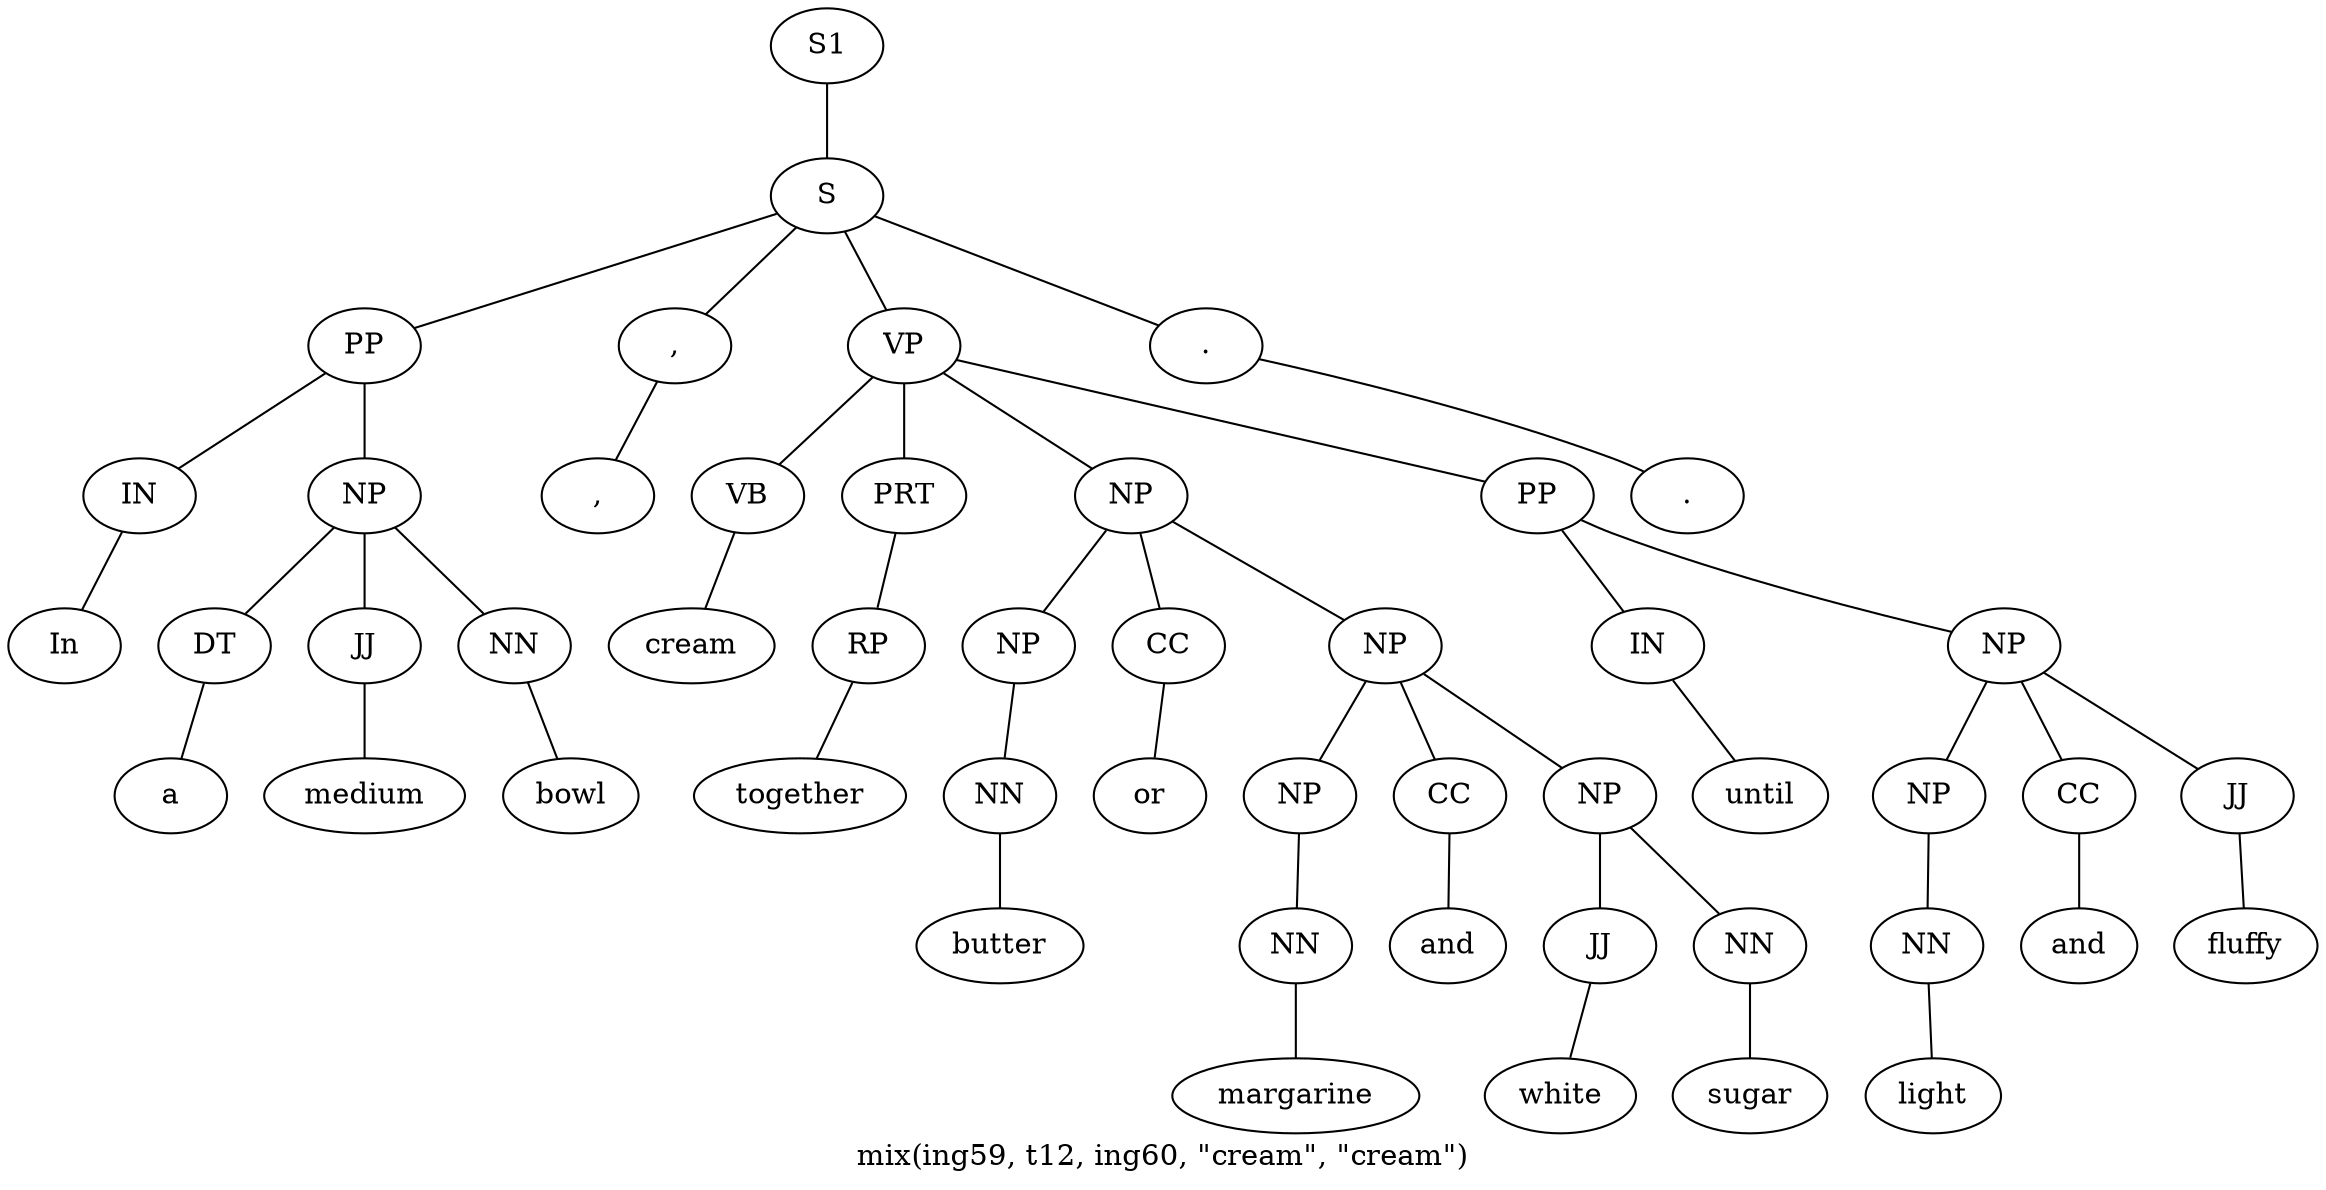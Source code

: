 graph SyntaxGraph {
	label = "mix(ing59, t12, ing60, \"cream\", \"cream\")";
	Node0 [label="S1"];
	Node1 [label="S"];
	Node2 [label="PP"];
	Node3 [label="IN"];
	Node4 [label="In"];
	Node5 [label="NP"];
	Node6 [label="DT"];
	Node7 [label="a"];
	Node8 [label="JJ"];
	Node9 [label="medium"];
	Node10 [label="NN"];
	Node11 [label="bowl"];
	Node12 [label=","];
	Node13 [label=","];
	Node14 [label="VP"];
	Node15 [label="VB"];
	Node16 [label="cream"];
	Node17 [label="PRT"];
	Node18 [label="RP"];
	Node19 [label="together"];
	Node20 [label="NP"];
	Node21 [label="NP"];
	Node22 [label="NN"];
	Node23 [label="butter"];
	Node24 [label="CC"];
	Node25 [label="or"];
	Node26 [label="NP"];
	Node27 [label="NP"];
	Node28 [label="NN"];
	Node29 [label="margarine"];
	Node30 [label="CC"];
	Node31 [label="and"];
	Node32 [label="NP"];
	Node33 [label="JJ"];
	Node34 [label="white"];
	Node35 [label="NN"];
	Node36 [label="sugar"];
	Node37 [label="PP"];
	Node38 [label="IN"];
	Node39 [label="until"];
	Node40 [label="NP"];
	Node41 [label="NP"];
	Node42 [label="NN"];
	Node43 [label="light"];
	Node44 [label="CC"];
	Node45 [label="and"];
	Node46 [label="JJ"];
	Node47 [label="fluffy"];
	Node48 [label="."];
	Node49 [label="."];

	Node0 -- Node1;
	Node1 -- Node2;
	Node1 -- Node12;
	Node1 -- Node14;
	Node1 -- Node48;
	Node2 -- Node3;
	Node2 -- Node5;
	Node3 -- Node4;
	Node5 -- Node6;
	Node5 -- Node8;
	Node5 -- Node10;
	Node6 -- Node7;
	Node8 -- Node9;
	Node10 -- Node11;
	Node12 -- Node13;
	Node14 -- Node15;
	Node14 -- Node17;
	Node14 -- Node20;
	Node14 -- Node37;
	Node15 -- Node16;
	Node17 -- Node18;
	Node18 -- Node19;
	Node20 -- Node21;
	Node20 -- Node24;
	Node20 -- Node26;
	Node21 -- Node22;
	Node22 -- Node23;
	Node24 -- Node25;
	Node26 -- Node27;
	Node26 -- Node30;
	Node26 -- Node32;
	Node27 -- Node28;
	Node28 -- Node29;
	Node30 -- Node31;
	Node32 -- Node33;
	Node32 -- Node35;
	Node33 -- Node34;
	Node35 -- Node36;
	Node37 -- Node38;
	Node37 -- Node40;
	Node38 -- Node39;
	Node40 -- Node41;
	Node40 -- Node44;
	Node40 -- Node46;
	Node41 -- Node42;
	Node42 -- Node43;
	Node44 -- Node45;
	Node46 -- Node47;
	Node48 -- Node49;
}